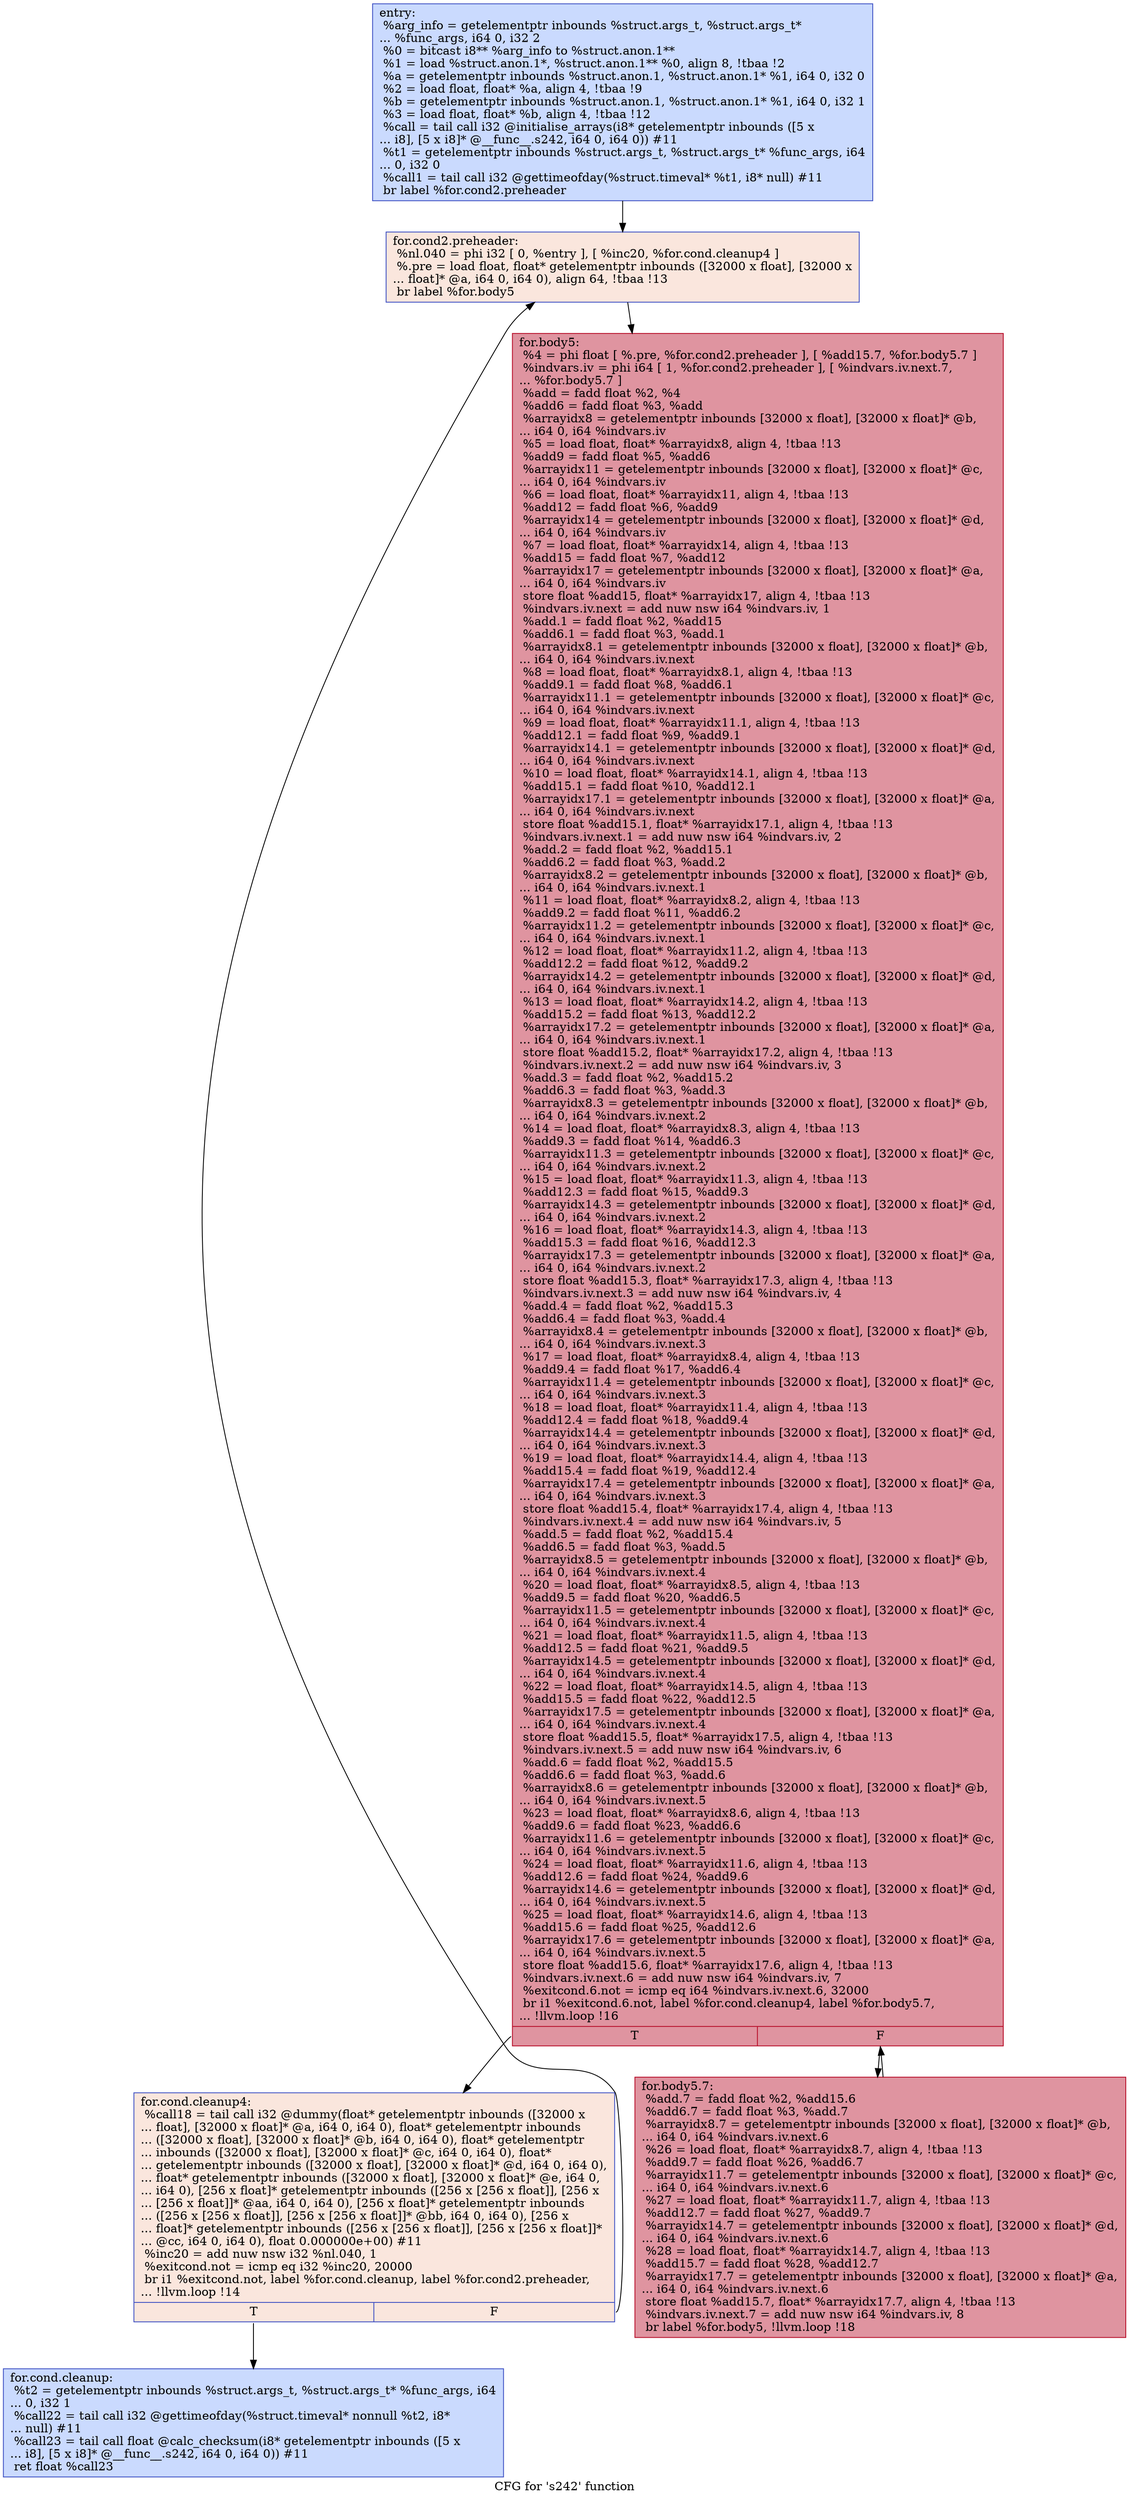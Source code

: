 digraph "CFG for 's242' function" {
	label="CFG for 's242' function";

	Node0x564c93a24d90 [shape=record,color="#3d50c3ff", style=filled, fillcolor="#88abfd70",label="{entry:\l  %arg_info = getelementptr inbounds %struct.args_t, %struct.args_t*\l... %func_args, i64 0, i32 2\l  %0 = bitcast i8** %arg_info to %struct.anon.1**\l  %1 = load %struct.anon.1*, %struct.anon.1** %0, align 8, !tbaa !2\l  %a = getelementptr inbounds %struct.anon.1, %struct.anon.1* %1, i64 0, i32 0\l  %2 = load float, float* %a, align 4, !tbaa !9\l  %b = getelementptr inbounds %struct.anon.1, %struct.anon.1* %1, i64 0, i32 1\l  %3 = load float, float* %b, align 4, !tbaa !12\l  %call = tail call i32 @initialise_arrays(i8* getelementptr inbounds ([5 x\l... i8], [5 x i8]* @__func__.s242, i64 0, i64 0)) #11\l  %t1 = getelementptr inbounds %struct.args_t, %struct.args_t* %func_args, i64\l... 0, i32 0\l  %call1 = tail call i32 @gettimeofday(%struct.timeval* %t1, i8* null) #11\l  br label %for.cond2.preheader\l}"];
	Node0x564c93a24d90 -> Node0x564c93a25930;
	Node0x564c93a25930 [shape=record,color="#3d50c3ff", style=filled, fillcolor="#f3c7b170",label="{for.cond2.preheader:                              \l  %nl.040 = phi i32 [ 0, %entry ], [ %inc20, %for.cond.cleanup4 ]\l  %.pre = load float, float* getelementptr inbounds ([32000 x float], [32000 x\l... float]* @a, i64 0, i64 0), align 64, !tbaa !13\l  br label %for.body5\l}"];
	Node0x564c93a25930 -> Node0x564c93a25bf0;
	Node0x564c93a25eb0 [shape=record,color="#3d50c3ff", style=filled, fillcolor="#88abfd70",label="{for.cond.cleanup:                                 \l  %t2 = getelementptr inbounds %struct.args_t, %struct.args_t* %func_args, i64\l... 0, i32 1\l  %call22 = tail call i32 @gettimeofday(%struct.timeval* nonnull %t2, i8*\l... null) #11\l  %call23 = tail call float @calc_checksum(i8* getelementptr inbounds ([5 x\l... i8], [5 x i8]* @__func__.s242, i64 0, i64 0)) #11\l  ret float %call23\l}"];
	Node0x564c93a25a50 [shape=record,color="#3d50c3ff", style=filled, fillcolor="#f3c7b170",label="{for.cond.cleanup4:                                \l  %call18 = tail call i32 @dummy(float* getelementptr inbounds ([32000 x\l... float], [32000 x float]* @a, i64 0, i64 0), float* getelementptr inbounds\l... ([32000 x float], [32000 x float]* @b, i64 0, i64 0), float* getelementptr\l... inbounds ([32000 x float], [32000 x float]* @c, i64 0, i64 0), float*\l... getelementptr inbounds ([32000 x float], [32000 x float]* @d, i64 0, i64 0),\l... float* getelementptr inbounds ([32000 x float], [32000 x float]* @e, i64 0,\l... i64 0), [256 x float]* getelementptr inbounds ([256 x [256 x float]], [256 x\l... [256 x float]]* @aa, i64 0, i64 0), [256 x float]* getelementptr inbounds\l... ([256 x [256 x float]], [256 x [256 x float]]* @bb, i64 0, i64 0), [256 x\l... float]* getelementptr inbounds ([256 x [256 x float]], [256 x [256 x float]]*\l... @cc, i64 0, i64 0), float 0.000000e+00) #11\l  %inc20 = add nuw nsw i32 %nl.040, 1\l  %exitcond.not = icmp eq i32 %inc20, 20000\l  br i1 %exitcond.not, label %for.cond.cleanup, label %for.cond2.preheader,\l... !llvm.loop !14\l|{<s0>T|<s1>F}}"];
	Node0x564c93a25a50:s0 -> Node0x564c93a25eb0;
	Node0x564c93a25a50:s1 -> Node0x564c93a25930;
	Node0x564c93a25bf0 [shape=record,color="#b70d28ff", style=filled, fillcolor="#b70d2870",label="{for.body5:                                        \l  %4 = phi float [ %.pre, %for.cond2.preheader ], [ %add15.7, %for.body5.7 ]\l  %indvars.iv = phi i64 [ 1, %for.cond2.preheader ], [ %indvars.iv.next.7,\l... %for.body5.7 ]\l  %add = fadd float %2, %4\l  %add6 = fadd float %3, %add\l  %arrayidx8 = getelementptr inbounds [32000 x float], [32000 x float]* @b,\l... i64 0, i64 %indvars.iv\l  %5 = load float, float* %arrayidx8, align 4, !tbaa !13\l  %add9 = fadd float %5, %add6\l  %arrayidx11 = getelementptr inbounds [32000 x float], [32000 x float]* @c,\l... i64 0, i64 %indvars.iv\l  %6 = load float, float* %arrayidx11, align 4, !tbaa !13\l  %add12 = fadd float %6, %add9\l  %arrayidx14 = getelementptr inbounds [32000 x float], [32000 x float]* @d,\l... i64 0, i64 %indvars.iv\l  %7 = load float, float* %arrayidx14, align 4, !tbaa !13\l  %add15 = fadd float %7, %add12\l  %arrayidx17 = getelementptr inbounds [32000 x float], [32000 x float]* @a,\l... i64 0, i64 %indvars.iv\l  store float %add15, float* %arrayidx17, align 4, !tbaa !13\l  %indvars.iv.next = add nuw nsw i64 %indvars.iv, 1\l  %add.1 = fadd float %2, %add15\l  %add6.1 = fadd float %3, %add.1\l  %arrayidx8.1 = getelementptr inbounds [32000 x float], [32000 x float]* @b,\l... i64 0, i64 %indvars.iv.next\l  %8 = load float, float* %arrayidx8.1, align 4, !tbaa !13\l  %add9.1 = fadd float %8, %add6.1\l  %arrayidx11.1 = getelementptr inbounds [32000 x float], [32000 x float]* @c,\l... i64 0, i64 %indvars.iv.next\l  %9 = load float, float* %arrayidx11.1, align 4, !tbaa !13\l  %add12.1 = fadd float %9, %add9.1\l  %arrayidx14.1 = getelementptr inbounds [32000 x float], [32000 x float]* @d,\l... i64 0, i64 %indvars.iv.next\l  %10 = load float, float* %arrayidx14.1, align 4, !tbaa !13\l  %add15.1 = fadd float %10, %add12.1\l  %arrayidx17.1 = getelementptr inbounds [32000 x float], [32000 x float]* @a,\l... i64 0, i64 %indvars.iv.next\l  store float %add15.1, float* %arrayidx17.1, align 4, !tbaa !13\l  %indvars.iv.next.1 = add nuw nsw i64 %indvars.iv, 2\l  %add.2 = fadd float %2, %add15.1\l  %add6.2 = fadd float %3, %add.2\l  %arrayidx8.2 = getelementptr inbounds [32000 x float], [32000 x float]* @b,\l... i64 0, i64 %indvars.iv.next.1\l  %11 = load float, float* %arrayidx8.2, align 4, !tbaa !13\l  %add9.2 = fadd float %11, %add6.2\l  %arrayidx11.2 = getelementptr inbounds [32000 x float], [32000 x float]* @c,\l... i64 0, i64 %indvars.iv.next.1\l  %12 = load float, float* %arrayidx11.2, align 4, !tbaa !13\l  %add12.2 = fadd float %12, %add9.2\l  %arrayidx14.2 = getelementptr inbounds [32000 x float], [32000 x float]* @d,\l... i64 0, i64 %indvars.iv.next.1\l  %13 = load float, float* %arrayidx14.2, align 4, !tbaa !13\l  %add15.2 = fadd float %13, %add12.2\l  %arrayidx17.2 = getelementptr inbounds [32000 x float], [32000 x float]* @a,\l... i64 0, i64 %indvars.iv.next.1\l  store float %add15.2, float* %arrayidx17.2, align 4, !tbaa !13\l  %indvars.iv.next.2 = add nuw nsw i64 %indvars.iv, 3\l  %add.3 = fadd float %2, %add15.2\l  %add6.3 = fadd float %3, %add.3\l  %arrayidx8.3 = getelementptr inbounds [32000 x float], [32000 x float]* @b,\l... i64 0, i64 %indvars.iv.next.2\l  %14 = load float, float* %arrayidx8.3, align 4, !tbaa !13\l  %add9.3 = fadd float %14, %add6.3\l  %arrayidx11.3 = getelementptr inbounds [32000 x float], [32000 x float]* @c,\l... i64 0, i64 %indvars.iv.next.2\l  %15 = load float, float* %arrayidx11.3, align 4, !tbaa !13\l  %add12.3 = fadd float %15, %add9.3\l  %arrayidx14.3 = getelementptr inbounds [32000 x float], [32000 x float]* @d,\l... i64 0, i64 %indvars.iv.next.2\l  %16 = load float, float* %arrayidx14.3, align 4, !tbaa !13\l  %add15.3 = fadd float %16, %add12.3\l  %arrayidx17.3 = getelementptr inbounds [32000 x float], [32000 x float]* @a,\l... i64 0, i64 %indvars.iv.next.2\l  store float %add15.3, float* %arrayidx17.3, align 4, !tbaa !13\l  %indvars.iv.next.3 = add nuw nsw i64 %indvars.iv, 4\l  %add.4 = fadd float %2, %add15.3\l  %add6.4 = fadd float %3, %add.4\l  %arrayidx8.4 = getelementptr inbounds [32000 x float], [32000 x float]* @b,\l... i64 0, i64 %indvars.iv.next.3\l  %17 = load float, float* %arrayidx8.4, align 4, !tbaa !13\l  %add9.4 = fadd float %17, %add6.4\l  %arrayidx11.4 = getelementptr inbounds [32000 x float], [32000 x float]* @c,\l... i64 0, i64 %indvars.iv.next.3\l  %18 = load float, float* %arrayidx11.4, align 4, !tbaa !13\l  %add12.4 = fadd float %18, %add9.4\l  %arrayidx14.4 = getelementptr inbounds [32000 x float], [32000 x float]* @d,\l... i64 0, i64 %indvars.iv.next.3\l  %19 = load float, float* %arrayidx14.4, align 4, !tbaa !13\l  %add15.4 = fadd float %19, %add12.4\l  %arrayidx17.4 = getelementptr inbounds [32000 x float], [32000 x float]* @a,\l... i64 0, i64 %indvars.iv.next.3\l  store float %add15.4, float* %arrayidx17.4, align 4, !tbaa !13\l  %indvars.iv.next.4 = add nuw nsw i64 %indvars.iv, 5\l  %add.5 = fadd float %2, %add15.4\l  %add6.5 = fadd float %3, %add.5\l  %arrayidx8.5 = getelementptr inbounds [32000 x float], [32000 x float]* @b,\l... i64 0, i64 %indvars.iv.next.4\l  %20 = load float, float* %arrayidx8.5, align 4, !tbaa !13\l  %add9.5 = fadd float %20, %add6.5\l  %arrayidx11.5 = getelementptr inbounds [32000 x float], [32000 x float]* @c,\l... i64 0, i64 %indvars.iv.next.4\l  %21 = load float, float* %arrayidx11.5, align 4, !tbaa !13\l  %add12.5 = fadd float %21, %add9.5\l  %arrayidx14.5 = getelementptr inbounds [32000 x float], [32000 x float]* @d,\l... i64 0, i64 %indvars.iv.next.4\l  %22 = load float, float* %arrayidx14.5, align 4, !tbaa !13\l  %add15.5 = fadd float %22, %add12.5\l  %arrayidx17.5 = getelementptr inbounds [32000 x float], [32000 x float]* @a,\l... i64 0, i64 %indvars.iv.next.4\l  store float %add15.5, float* %arrayidx17.5, align 4, !tbaa !13\l  %indvars.iv.next.5 = add nuw nsw i64 %indvars.iv, 6\l  %add.6 = fadd float %2, %add15.5\l  %add6.6 = fadd float %3, %add.6\l  %arrayidx8.6 = getelementptr inbounds [32000 x float], [32000 x float]* @b,\l... i64 0, i64 %indvars.iv.next.5\l  %23 = load float, float* %arrayidx8.6, align 4, !tbaa !13\l  %add9.6 = fadd float %23, %add6.6\l  %arrayidx11.6 = getelementptr inbounds [32000 x float], [32000 x float]* @c,\l... i64 0, i64 %indvars.iv.next.5\l  %24 = load float, float* %arrayidx11.6, align 4, !tbaa !13\l  %add12.6 = fadd float %24, %add9.6\l  %arrayidx14.6 = getelementptr inbounds [32000 x float], [32000 x float]* @d,\l... i64 0, i64 %indvars.iv.next.5\l  %25 = load float, float* %arrayidx14.6, align 4, !tbaa !13\l  %add15.6 = fadd float %25, %add12.6\l  %arrayidx17.6 = getelementptr inbounds [32000 x float], [32000 x float]* @a,\l... i64 0, i64 %indvars.iv.next.5\l  store float %add15.6, float* %arrayidx17.6, align 4, !tbaa !13\l  %indvars.iv.next.6 = add nuw nsw i64 %indvars.iv, 7\l  %exitcond.6.not = icmp eq i64 %indvars.iv.next.6, 32000\l  br i1 %exitcond.6.not, label %for.cond.cleanup4, label %for.body5.7,\l... !llvm.loop !16\l|{<s0>T|<s1>F}}"];
	Node0x564c93a25bf0:s0 -> Node0x564c93a25a50;
	Node0x564c93a25bf0:s1 -> Node0x564c93a10040;
	Node0x564c93a10040 [shape=record,color="#b70d28ff", style=filled, fillcolor="#b70d2870",label="{for.body5.7:                                      \l  %add.7 = fadd float %2, %add15.6\l  %add6.7 = fadd float %3, %add.7\l  %arrayidx8.7 = getelementptr inbounds [32000 x float], [32000 x float]* @b,\l... i64 0, i64 %indvars.iv.next.6\l  %26 = load float, float* %arrayidx8.7, align 4, !tbaa !13\l  %add9.7 = fadd float %26, %add6.7\l  %arrayidx11.7 = getelementptr inbounds [32000 x float], [32000 x float]* @c,\l... i64 0, i64 %indvars.iv.next.6\l  %27 = load float, float* %arrayidx11.7, align 4, !tbaa !13\l  %add12.7 = fadd float %27, %add9.7\l  %arrayidx14.7 = getelementptr inbounds [32000 x float], [32000 x float]* @d,\l... i64 0, i64 %indvars.iv.next.6\l  %28 = load float, float* %arrayidx14.7, align 4, !tbaa !13\l  %add15.7 = fadd float %28, %add12.7\l  %arrayidx17.7 = getelementptr inbounds [32000 x float], [32000 x float]* @a,\l... i64 0, i64 %indvars.iv.next.6\l  store float %add15.7, float* %arrayidx17.7, align 4, !tbaa !13\l  %indvars.iv.next.7 = add nuw nsw i64 %indvars.iv, 8\l  br label %for.body5, !llvm.loop !18\l}"];
	Node0x564c93a10040 -> Node0x564c93a25bf0;
}
